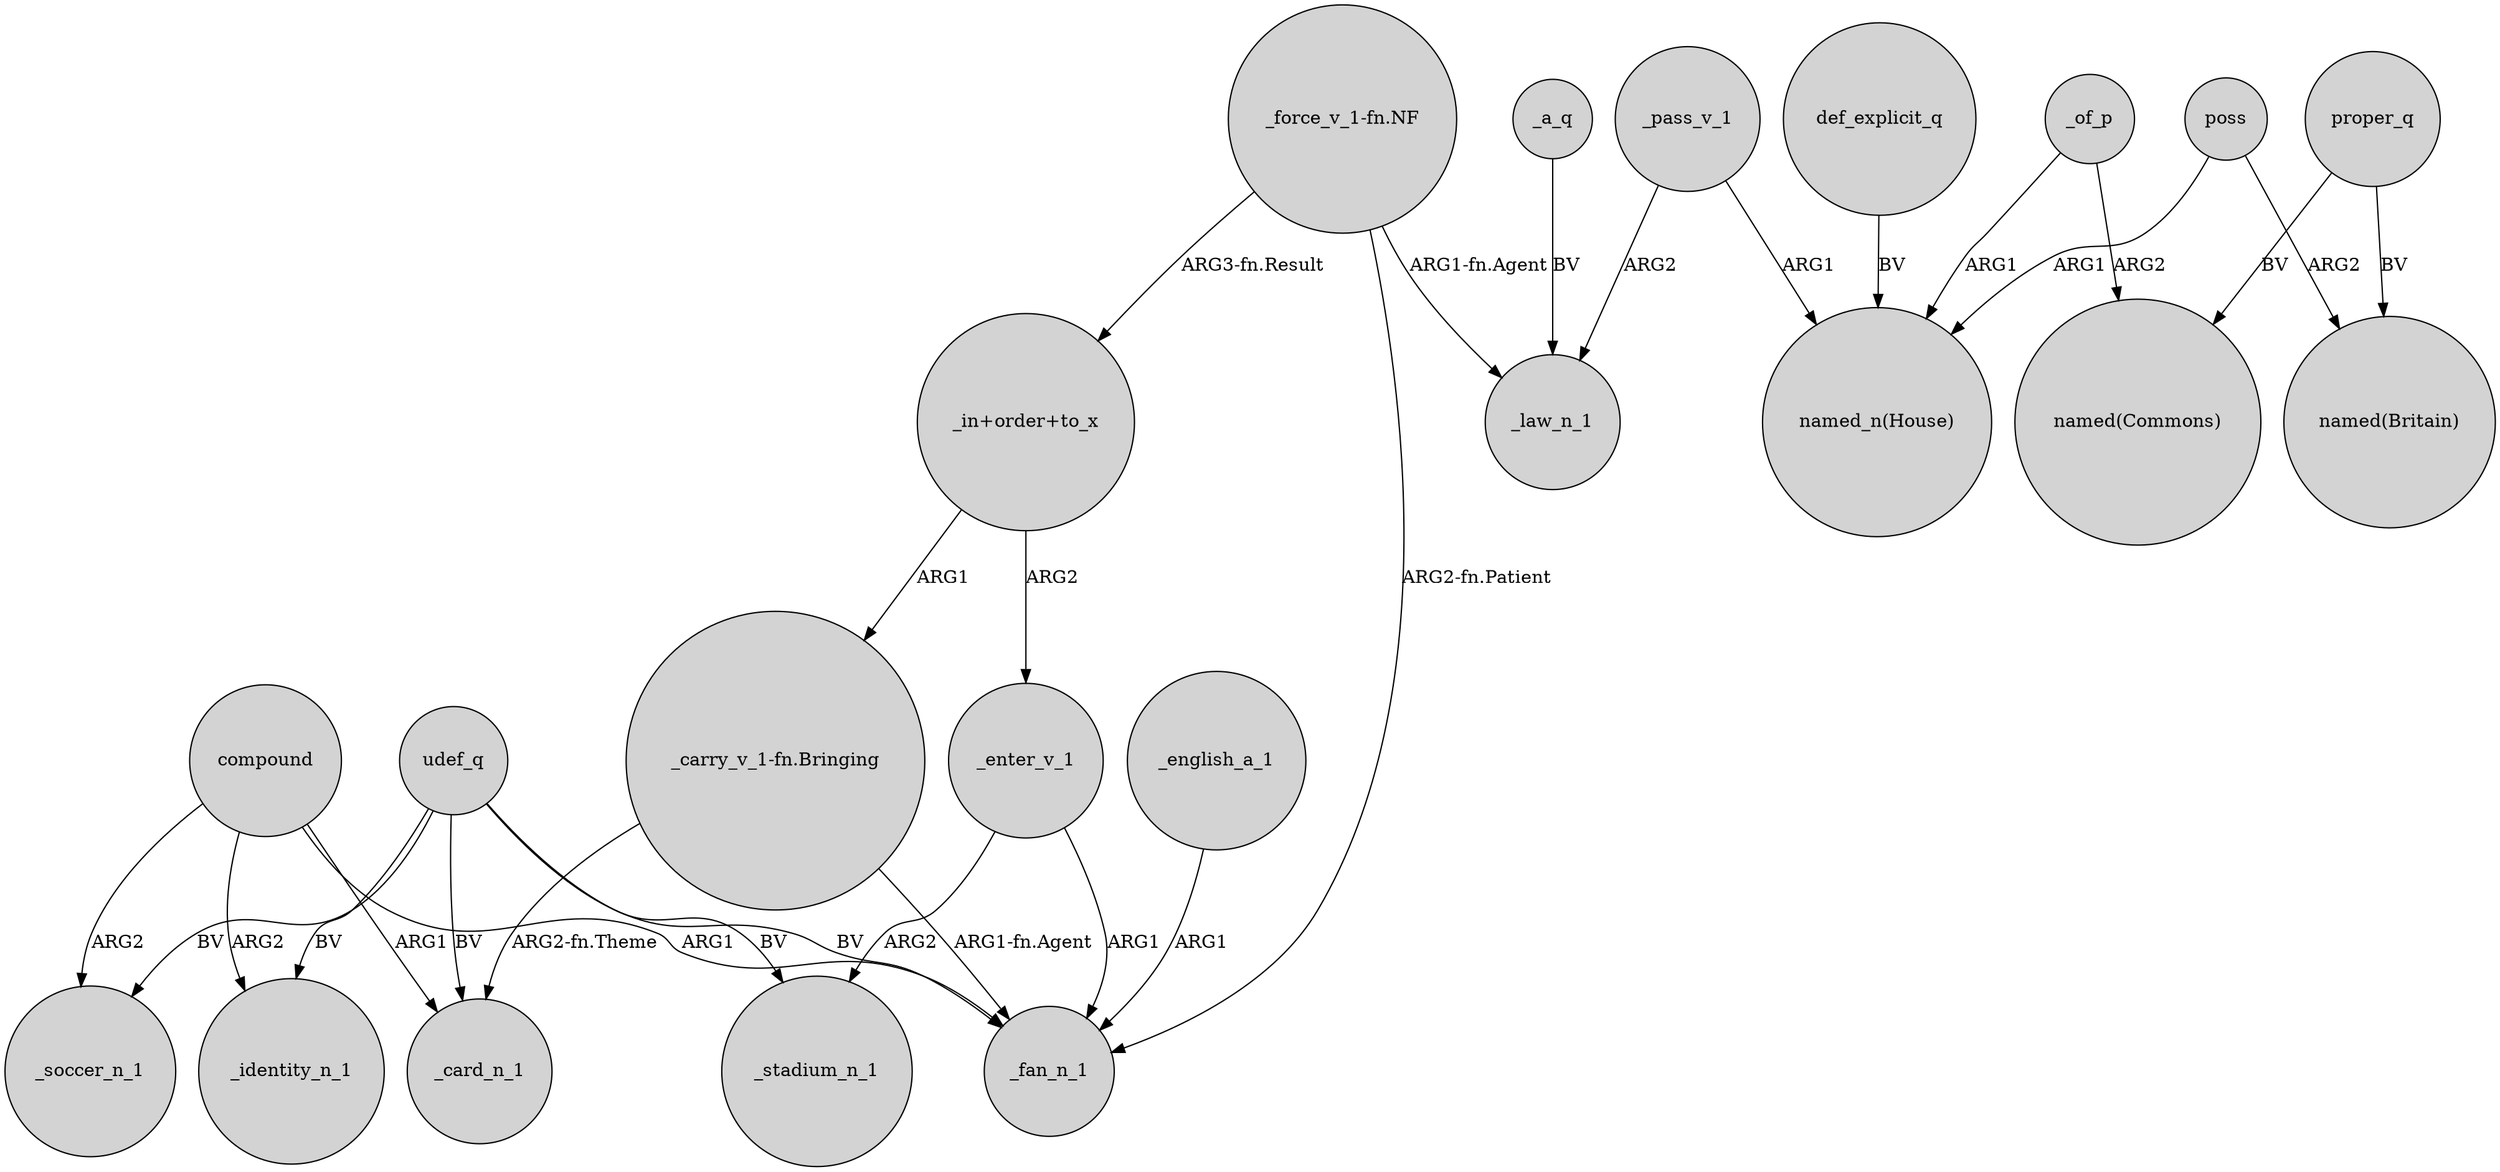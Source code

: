 digraph {
	node [shape=circle style=filled]
	_enter_v_1 -> _fan_n_1 [label=ARG1]
	def_explicit_q -> "named_n(House)" [label=BV]
	"_in+order+to_x" -> _enter_v_1 [label=ARG2]
	_of_p -> "named_n(House)" [label=ARG1]
	udef_q -> _identity_n_1 [label=BV]
	udef_q -> _soccer_n_1 [label=BV]
	_english_a_1 -> _fan_n_1 [label=ARG1]
	_pass_v_1 -> "named_n(House)" [label=ARG1]
	udef_q -> _fan_n_1 [label=BV]
	compound -> _soccer_n_1 [label=ARG2]
	proper_q -> "named(Commons)" [label=BV]
	_enter_v_1 -> _stadium_n_1 [label=ARG2]
	"_carry_v_1-fn.Bringing" -> _fan_n_1 [label="ARG1-fn.Agent"]
	udef_q -> _card_n_1 [label=BV]
	compound -> _identity_n_1 [label=ARG2]
	"_carry_v_1-fn.Bringing" -> _card_n_1 [label="ARG2-fn.Theme"]
	_of_p -> "named(Commons)" [label=ARG2]
	compound -> _card_n_1 [label=ARG1]
	"_force_v_1-fn.NF" -> _fan_n_1 [label="ARG2-fn.Patient"]
	"_force_v_1-fn.NF" -> "_in+order+to_x" [label="ARG3-fn.Result"]
	_a_q -> _law_n_1 [label=BV]
	_pass_v_1 -> _law_n_1 [label=ARG2]
	udef_q -> _stadium_n_1 [label=BV]
	"_force_v_1-fn.NF" -> _law_n_1 [label="ARG1-fn.Agent"]
	poss -> "named_n(House)" [label=ARG1]
	"_in+order+to_x" -> "_carry_v_1-fn.Bringing" [label=ARG1]
	compound -> _fan_n_1 [label=ARG1]
	poss -> "named(Britain)" [label=ARG2]
	proper_q -> "named(Britain)" [label=BV]
}
